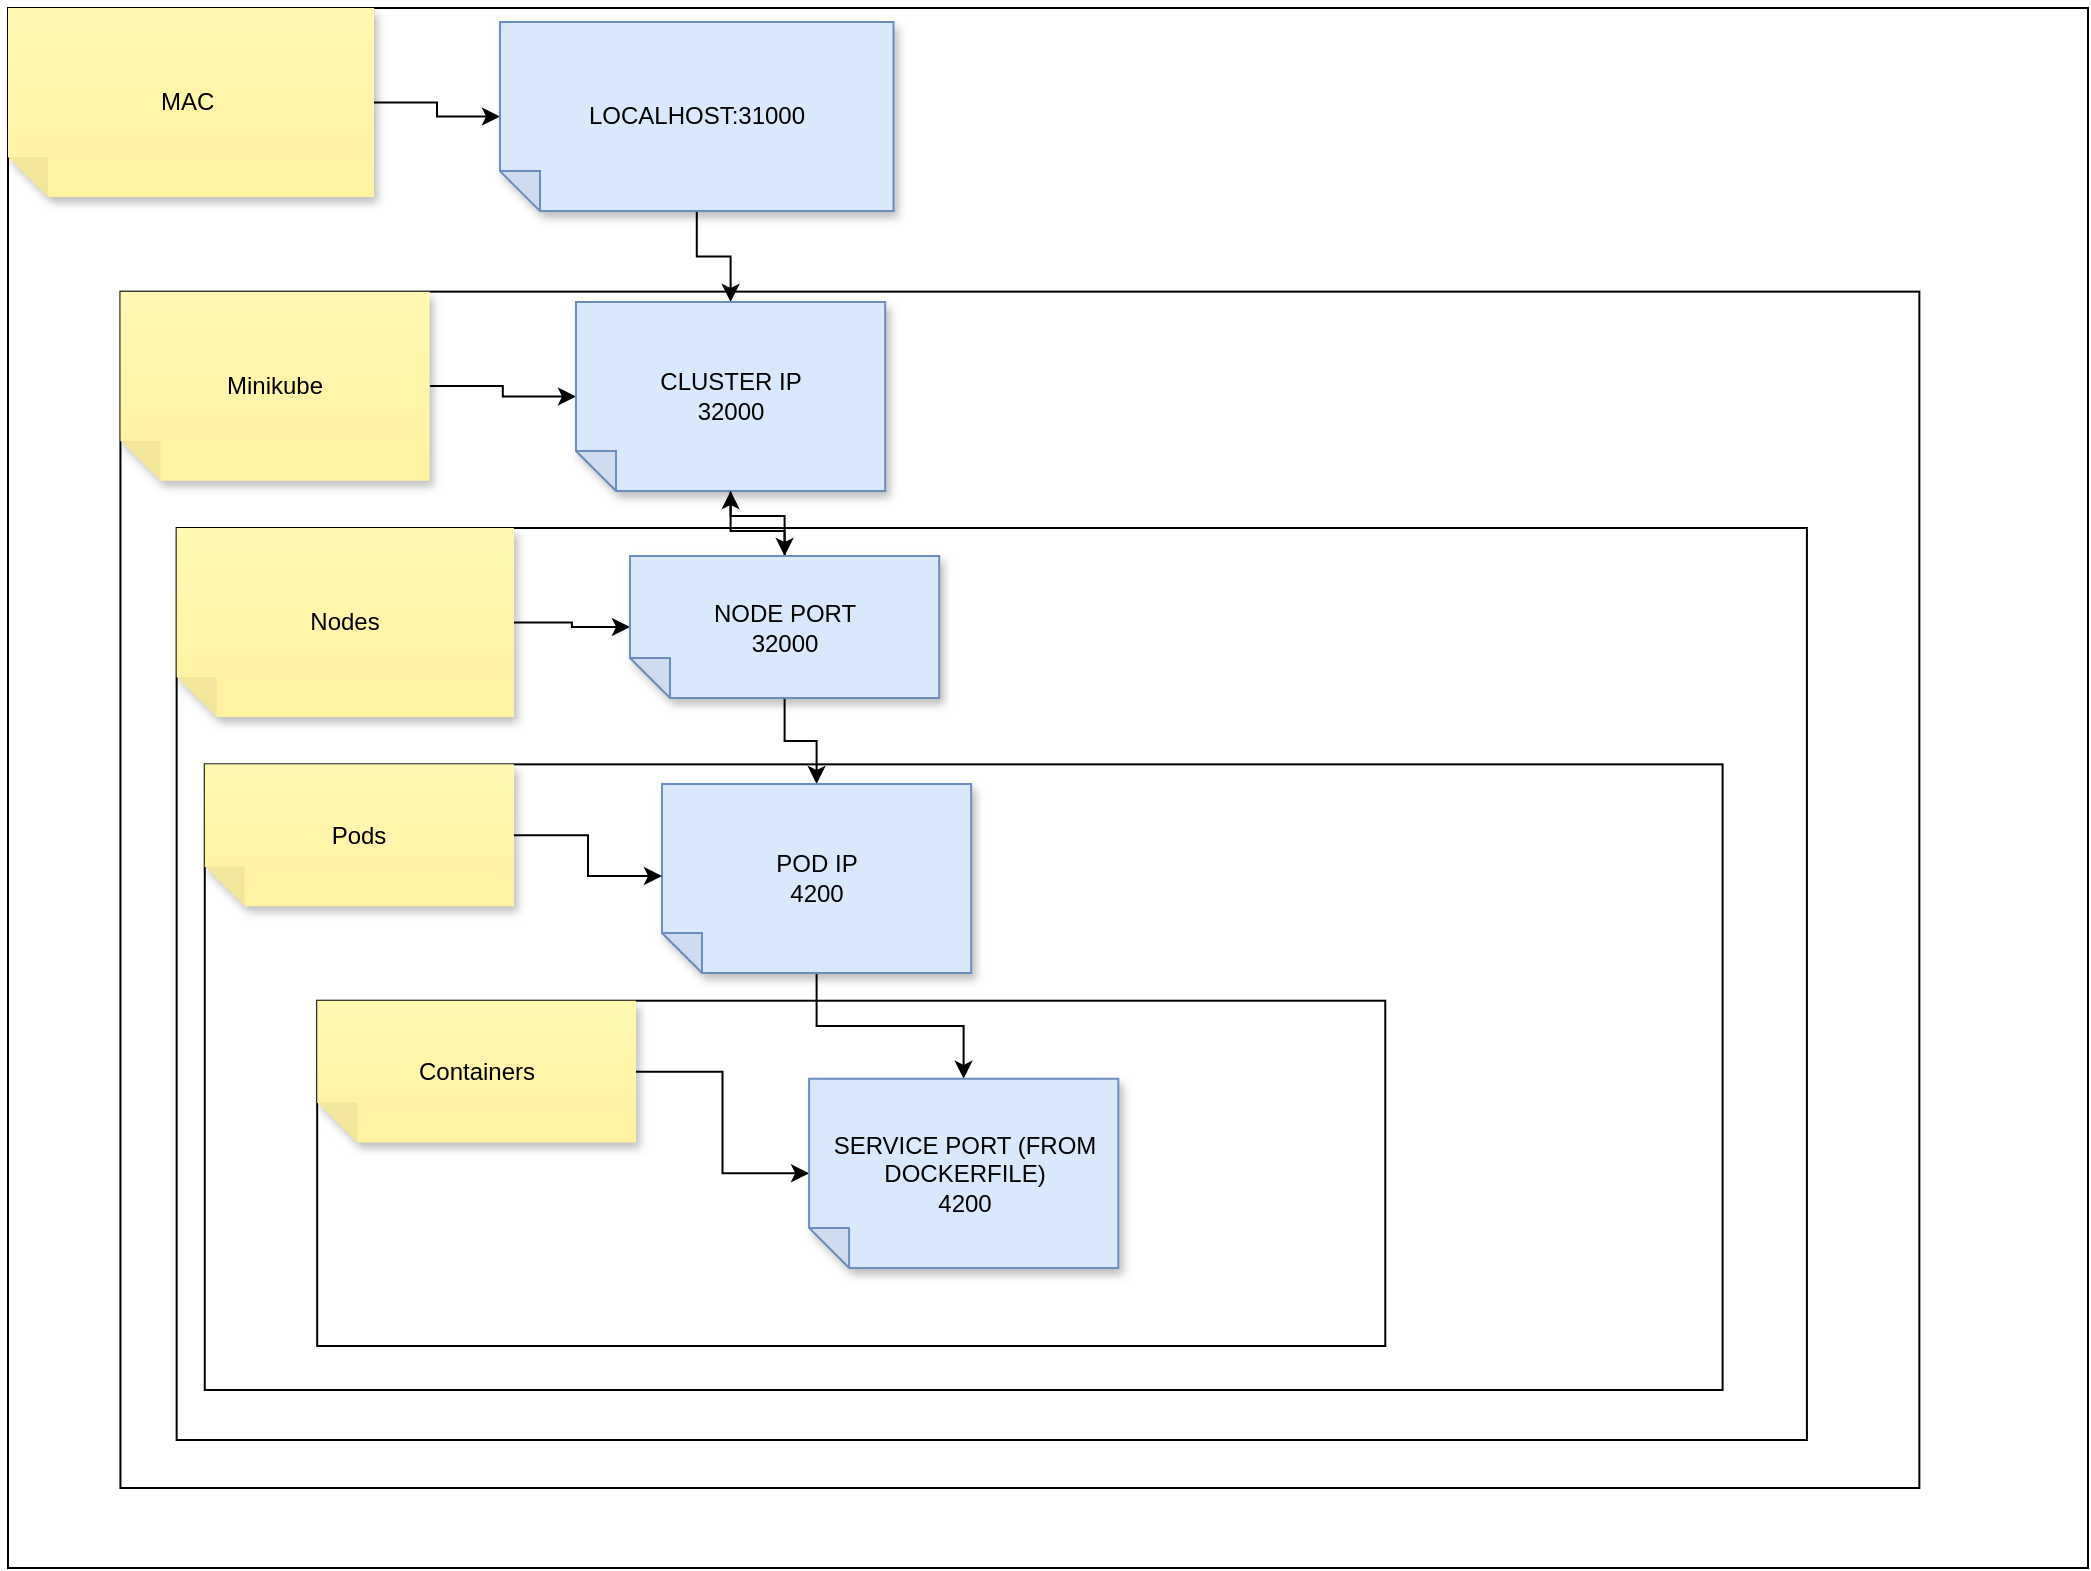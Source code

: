 <mxfile version="22.1.5" type="device">
  <diagram name="Page-1" id="NREBkjeOPRgeE7RQ2KJz">
    <mxGraphModel dx="1434" dy="764" grid="0" gridSize="10" guides="1" tooltips="1" connect="1" arrows="1" fold="1" page="1" pageScale="1" pageWidth="850" pageHeight="1100" math="0" shadow="0">
      <root>
        <mxCell id="0" />
        <mxCell id="1" parent="0" />
        <mxCell id="sGkM4wFc1PKttYUSCcJk-14" value="" style="group;fillColor=#fff2cc;strokeColor=#d6b656;" vertex="1" connectable="0" parent="1">
          <mxGeometry x="66" y="153" width="1040" height="780" as="geometry" />
        </mxCell>
        <mxCell id="sGkM4wFc1PKttYUSCcJk-1" value="" style="rounded=0;whiteSpace=wrap;html=1;" vertex="1" parent="sGkM4wFc1PKttYUSCcJk-14">
          <mxGeometry width="1040" height="780" as="geometry" />
        </mxCell>
        <mxCell id="sGkM4wFc1PKttYUSCcJk-32" value="" style="edgeStyle=orthogonalEdgeStyle;rounded=0;orthogonalLoop=1;jettySize=auto;html=1;" edge="1" parent="sGkM4wFc1PKttYUSCcJk-14" source="sGkM4wFc1PKttYUSCcJk-2" target="sGkM4wFc1PKttYUSCcJk-31">
          <mxGeometry relative="1" as="geometry" />
        </mxCell>
        <mxCell id="sGkM4wFc1PKttYUSCcJk-2" value="MAC&amp;nbsp;" style="shape=note;whiteSpace=wrap;html=1;backgroundOutline=1;fontColor=#000000;darkOpacity=0.05;fillColor=#FFF9B2;strokeColor=none;fillStyle=solid;direction=west;gradientDirection=north;gradientColor=#FFF2A1;shadow=1;size=20;pointerEvents=1;" vertex="1" parent="sGkM4wFc1PKttYUSCcJk-14">
          <mxGeometry width="183" height="94.55" as="geometry" />
        </mxCell>
        <mxCell id="sGkM4wFc1PKttYUSCcJk-3" value="" style="rounded=0;whiteSpace=wrap;html=1;" vertex="1" parent="sGkM4wFc1PKttYUSCcJk-14">
          <mxGeometry x="56.22" y="141.82" width="899.46" height="598.18" as="geometry" />
        </mxCell>
        <mxCell id="sGkM4wFc1PKttYUSCcJk-34" style="edgeStyle=orthogonalEdgeStyle;rounded=0;orthogonalLoop=1;jettySize=auto;html=1;" edge="1" parent="sGkM4wFc1PKttYUSCcJk-14" source="sGkM4wFc1PKttYUSCcJk-4" target="sGkM4wFc1PKttYUSCcJk-33">
          <mxGeometry relative="1" as="geometry" />
        </mxCell>
        <mxCell id="sGkM4wFc1PKttYUSCcJk-4" value="Minikube" style="shape=note;whiteSpace=wrap;html=1;backgroundOutline=1;fontColor=#000000;darkOpacity=0.05;fillColor=#FFF9B2;strokeColor=none;fillStyle=solid;direction=west;gradientDirection=north;gradientColor=#FFF2A1;shadow=1;size=20;pointerEvents=1;" vertex="1" parent="sGkM4wFc1PKttYUSCcJk-14">
          <mxGeometry x="56.216" y="141.818" width="154.595" height="94.545" as="geometry" />
        </mxCell>
        <mxCell id="sGkM4wFc1PKttYUSCcJk-6" value="" style="rounded=0;whiteSpace=wrap;html=1;" vertex="1" parent="sGkM4wFc1PKttYUSCcJk-14">
          <mxGeometry x="84.32" y="260" width="815.14" height="456" as="geometry" />
        </mxCell>
        <mxCell id="sGkM4wFc1PKttYUSCcJk-36" style="edgeStyle=orthogonalEdgeStyle;rounded=0;orthogonalLoop=1;jettySize=auto;html=1;" edge="1" parent="sGkM4wFc1PKttYUSCcJk-14" source="sGkM4wFc1PKttYUSCcJk-7" target="sGkM4wFc1PKttYUSCcJk-35">
          <mxGeometry relative="1" as="geometry" />
        </mxCell>
        <mxCell id="sGkM4wFc1PKttYUSCcJk-7" value="Nodes" style="shape=note;whiteSpace=wrap;html=1;backgroundOutline=1;fontColor=#000000;darkOpacity=0.05;fillColor=#FFF9B2;strokeColor=none;fillStyle=solid;direction=west;gradientDirection=north;gradientColor=#FFF2A1;shadow=1;size=20;pointerEvents=1;" vertex="1" parent="sGkM4wFc1PKttYUSCcJk-14">
          <mxGeometry x="84.324" y="260" width="168.649" height="94.545" as="geometry" />
        </mxCell>
        <mxCell id="sGkM4wFc1PKttYUSCcJk-8" value="" style="rounded=0;whiteSpace=wrap;html=1;" vertex="1" parent="sGkM4wFc1PKttYUSCcJk-14">
          <mxGeometry x="98.38" y="378.18" width="758.92" height="312.82" as="geometry" />
        </mxCell>
        <mxCell id="sGkM4wFc1PKttYUSCcJk-9" value="Pods" style="shape=note;whiteSpace=wrap;html=1;backgroundOutline=1;fontColor=#000000;darkOpacity=0.05;fillColor=#FFF9B2;strokeColor=none;fillStyle=solid;direction=west;gradientDirection=north;gradientColor=#FFF2A1;shadow=1;size=20;pointerEvents=1;" vertex="1" parent="sGkM4wFc1PKttYUSCcJk-14">
          <mxGeometry x="98.376" y="378.178" width="154.595" height="70.909" as="geometry" />
        </mxCell>
        <mxCell id="sGkM4wFc1PKttYUSCcJk-12" value="" style="rounded=0;whiteSpace=wrap;html=1;" vertex="1" parent="sGkM4wFc1PKttYUSCcJk-14">
          <mxGeometry x="154.59" y="496.36" width="534.05" height="172.64" as="geometry" />
        </mxCell>
        <mxCell id="sGkM4wFc1PKttYUSCcJk-40" style="edgeStyle=orthogonalEdgeStyle;rounded=0;orthogonalLoop=1;jettySize=auto;html=1;" edge="1" parent="sGkM4wFc1PKttYUSCcJk-14" source="sGkM4wFc1PKttYUSCcJk-11" target="sGkM4wFc1PKttYUSCcJk-39">
          <mxGeometry relative="1" as="geometry" />
        </mxCell>
        <mxCell id="sGkM4wFc1PKttYUSCcJk-11" value="Containers" style="shape=note;whiteSpace=wrap;html=1;backgroundOutline=1;fontColor=#000000;darkOpacity=0.05;fillColor=#FFF9B2;strokeColor=none;fillStyle=solid;direction=west;gradientDirection=north;gradientColor=#FFF2A1;shadow=1;size=20;pointerEvents=1;" vertex="1" parent="sGkM4wFc1PKttYUSCcJk-14">
          <mxGeometry x="154.6" y="496.37" width="159.4" height="70.91" as="geometry" />
        </mxCell>
        <mxCell id="sGkM4wFc1PKttYUSCcJk-41" style="edgeStyle=orthogonalEdgeStyle;rounded=0;orthogonalLoop=1;jettySize=auto;html=1;" edge="1" parent="sGkM4wFc1PKttYUSCcJk-14" source="sGkM4wFc1PKttYUSCcJk-31" target="sGkM4wFc1PKttYUSCcJk-33">
          <mxGeometry relative="1" as="geometry" />
        </mxCell>
        <mxCell id="sGkM4wFc1PKttYUSCcJk-31" value="LOCALHOST:31000" style="shape=note;whiteSpace=wrap;html=1;backgroundOutline=1;darkOpacity=0.05;fillColor=#dae8fc;strokeColor=#6c8ebf;fillStyle=solid;direction=west;gradientDirection=north;shadow=1;size=20;pointerEvents=1;" vertex="1" parent="sGkM4wFc1PKttYUSCcJk-14">
          <mxGeometry x="246" y="7" width="196.757" height="94.545" as="geometry" />
        </mxCell>
        <mxCell id="sGkM4wFc1PKttYUSCcJk-42" style="edgeStyle=orthogonalEdgeStyle;rounded=0;orthogonalLoop=1;jettySize=auto;html=1;" edge="1" parent="sGkM4wFc1PKttYUSCcJk-14" source="sGkM4wFc1PKttYUSCcJk-33" target="sGkM4wFc1PKttYUSCcJk-35">
          <mxGeometry relative="1" as="geometry" />
        </mxCell>
        <mxCell id="sGkM4wFc1PKttYUSCcJk-33" value="CLUSTER IP&lt;br&gt;32000" style="shape=note;whiteSpace=wrap;html=1;backgroundOutline=1;darkOpacity=0.05;fillColor=#dae8fc;strokeColor=#6c8ebf;fillStyle=solid;direction=west;gradientDirection=north;shadow=1;size=20;pointerEvents=1;" vertex="1" parent="sGkM4wFc1PKttYUSCcJk-14">
          <mxGeometry x="283.996" y="146.998" width="154.595" height="94.545" as="geometry" />
        </mxCell>
        <mxCell id="sGkM4wFc1PKttYUSCcJk-43" style="edgeStyle=orthogonalEdgeStyle;rounded=0;orthogonalLoop=1;jettySize=auto;html=1;" edge="1" parent="sGkM4wFc1PKttYUSCcJk-14" source="sGkM4wFc1PKttYUSCcJk-35" target="sGkM4wFc1PKttYUSCcJk-33">
          <mxGeometry relative="1" as="geometry" />
        </mxCell>
        <mxCell id="sGkM4wFc1PKttYUSCcJk-44" style="edgeStyle=orthogonalEdgeStyle;rounded=0;orthogonalLoop=1;jettySize=auto;html=1;" edge="1" parent="sGkM4wFc1PKttYUSCcJk-14" source="sGkM4wFc1PKttYUSCcJk-35" target="sGkM4wFc1PKttYUSCcJk-37">
          <mxGeometry relative="1" as="geometry" />
        </mxCell>
        <mxCell id="sGkM4wFc1PKttYUSCcJk-35" value="NODE PORT&lt;br&gt;32000" style="shape=note;whiteSpace=wrap;html=1;backgroundOutline=1;darkOpacity=0.05;fillColor=#dae8fc;strokeColor=#6c8ebf;fillStyle=solid;direction=west;gradientDirection=north;shadow=1;size=20;pointerEvents=1;" vertex="1" parent="sGkM4wFc1PKttYUSCcJk-14">
          <mxGeometry x="311" y="274" width="154.59" height="71" as="geometry" />
        </mxCell>
        <mxCell id="sGkM4wFc1PKttYUSCcJk-45" style="edgeStyle=orthogonalEdgeStyle;rounded=0;orthogonalLoop=1;jettySize=auto;html=1;" edge="1" parent="sGkM4wFc1PKttYUSCcJk-14" source="sGkM4wFc1PKttYUSCcJk-37" target="sGkM4wFc1PKttYUSCcJk-39">
          <mxGeometry relative="1" as="geometry" />
        </mxCell>
        <mxCell id="sGkM4wFc1PKttYUSCcJk-37" value="POD IP&lt;br&gt;4200&lt;br&gt;" style="shape=note;whiteSpace=wrap;html=1;backgroundOutline=1;darkOpacity=0.05;fillColor=#dae8fc;strokeColor=#6c8ebf;fillStyle=solid;direction=west;gradientDirection=north;shadow=1;size=20;pointerEvents=1;" vertex="1" parent="sGkM4wFc1PKttYUSCcJk-14">
          <mxGeometry x="326.996" y="387.998" width="154.595" height="94.545" as="geometry" />
        </mxCell>
        <mxCell id="sGkM4wFc1PKttYUSCcJk-38" style="edgeStyle=orthogonalEdgeStyle;rounded=0;orthogonalLoop=1;jettySize=auto;html=1;entryX=1;entryY=0.513;entryDx=0;entryDy=0;entryPerimeter=0;" edge="1" parent="sGkM4wFc1PKttYUSCcJk-14" source="sGkM4wFc1PKttYUSCcJk-9" target="sGkM4wFc1PKttYUSCcJk-37">
          <mxGeometry relative="1" as="geometry" />
        </mxCell>
        <mxCell id="sGkM4wFc1PKttYUSCcJk-39" value="SERVICE PORT (FROM DOCKERFILE)&lt;br&gt;4200" style="shape=note;whiteSpace=wrap;html=1;backgroundOutline=1;darkOpacity=0.05;fillColor=#dae8fc;strokeColor=#6c8ebf;fillStyle=solid;direction=west;gradientDirection=north;shadow=1;size=20;pointerEvents=1;" vertex="1" parent="sGkM4wFc1PKttYUSCcJk-14">
          <mxGeometry x="400.546" y="535.408" width="154.595" height="94.545" as="geometry" />
        </mxCell>
      </root>
    </mxGraphModel>
  </diagram>
</mxfile>
